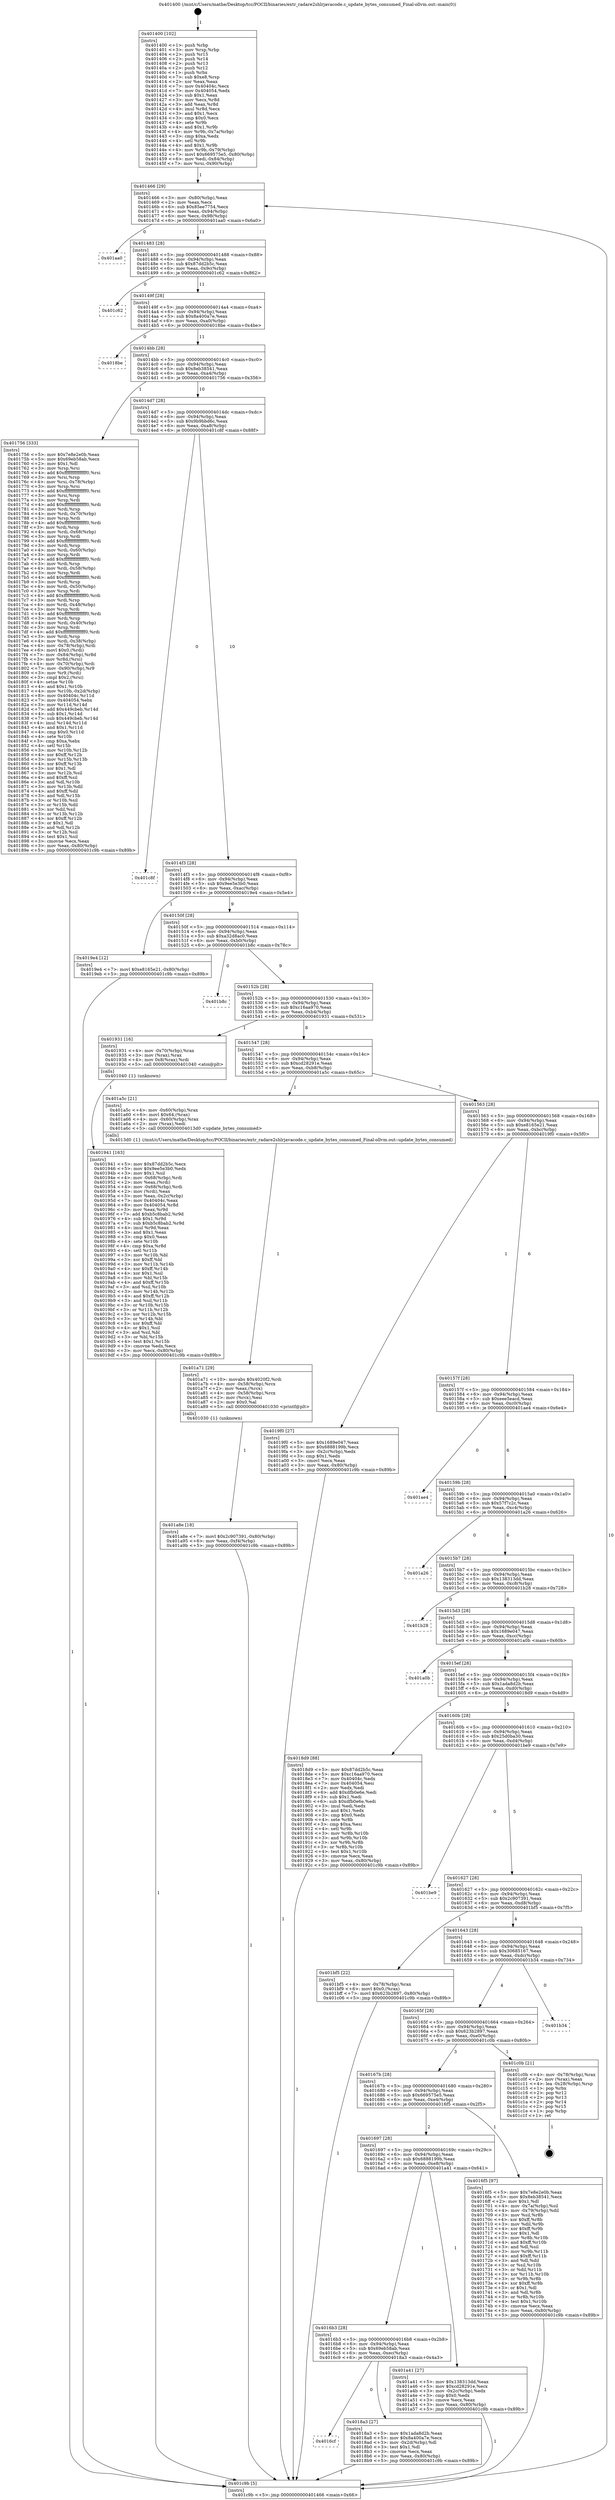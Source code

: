 digraph "0x401400" {
  label = "0x401400 (/mnt/c/Users/mathe/Desktop/tcc/POCII/binaries/extr_radare2shlrjavacode.c_update_bytes_consumed_Final-ollvm.out::main(0))"
  labelloc = "t"
  node[shape=record]

  Entry [label="",width=0.3,height=0.3,shape=circle,fillcolor=black,style=filled]
  "0x401466" [label="{
     0x401466 [29]\l
     | [instrs]\l
     &nbsp;&nbsp;0x401466 \<+3\>: mov -0x80(%rbp),%eax\l
     &nbsp;&nbsp;0x401469 \<+2\>: mov %eax,%ecx\l
     &nbsp;&nbsp;0x40146b \<+6\>: sub $0x85ee7754,%ecx\l
     &nbsp;&nbsp;0x401471 \<+6\>: mov %eax,-0x94(%rbp)\l
     &nbsp;&nbsp;0x401477 \<+6\>: mov %ecx,-0x98(%rbp)\l
     &nbsp;&nbsp;0x40147d \<+6\>: je 0000000000401aa0 \<main+0x6a0\>\l
  }"]
  "0x401aa0" [label="{
     0x401aa0\l
  }", style=dashed]
  "0x401483" [label="{
     0x401483 [28]\l
     | [instrs]\l
     &nbsp;&nbsp;0x401483 \<+5\>: jmp 0000000000401488 \<main+0x88\>\l
     &nbsp;&nbsp;0x401488 \<+6\>: mov -0x94(%rbp),%eax\l
     &nbsp;&nbsp;0x40148e \<+5\>: sub $0x87dd2b5c,%eax\l
     &nbsp;&nbsp;0x401493 \<+6\>: mov %eax,-0x9c(%rbp)\l
     &nbsp;&nbsp;0x401499 \<+6\>: je 0000000000401c62 \<main+0x862\>\l
  }"]
  Exit [label="",width=0.3,height=0.3,shape=circle,fillcolor=black,style=filled,peripheries=2]
  "0x401c62" [label="{
     0x401c62\l
  }", style=dashed]
  "0x40149f" [label="{
     0x40149f [28]\l
     | [instrs]\l
     &nbsp;&nbsp;0x40149f \<+5\>: jmp 00000000004014a4 \<main+0xa4\>\l
     &nbsp;&nbsp;0x4014a4 \<+6\>: mov -0x94(%rbp),%eax\l
     &nbsp;&nbsp;0x4014aa \<+5\>: sub $0x8a400a7e,%eax\l
     &nbsp;&nbsp;0x4014af \<+6\>: mov %eax,-0xa0(%rbp)\l
     &nbsp;&nbsp;0x4014b5 \<+6\>: je 00000000004018be \<main+0x4be\>\l
  }"]
  "0x401a8e" [label="{
     0x401a8e [18]\l
     | [instrs]\l
     &nbsp;&nbsp;0x401a8e \<+7\>: movl $0x2c907391,-0x80(%rbp)\l
     &nbsp;&nbsp;0x401a95 \<+6\>: mov %eax,-0xf4(%rbp)\l
     &nbsp;&nbsp;0x401a9b \<+5\>: jmp 0000000000401c9b \<main+0x89b\>\l
  }"]
  "0x4018be" [label="{
     0x4018be\l
  }", style=dashed]
  "0x4014bb" [label="{
     0x4014bb [28]\l
     | [instrs]\l
     &nbsp;&nbsp;0x4014bb \<+5\>: jmp 00000000004014c0 \<main+0xc0\>\l
     &nbsp;&nbsp;0x4014c0 \<+6\>: mov -0x94(%rbp),%eax\l
     &nbsp;&nbsp;0x4014c6 \<+5\>: sub $0x8eb38541,%eax\l
     &nbsp;&nbsp;0x4014cb \<+6\>: mov %eax,-0xa4(%rbp)\l
     &nbsp;&nbsp;0x4014d1 \<+6\>: je 0000000000401756 \<main+0x356\>\l
  }"]
  "0x401a71" [label="{
     0x401a71 [29]\l
     | [instrs]\l
     &nbsp;&nbsp;0x401a71 \<+10\>: movabs $0x4020f2,%rdi\l
     &nbsp;&nbsp;0x401a7b \<+4\>: mov -0x58(%rbp),%rcx\l
     &nbsp;&nbsp;0x401a7f \<+2\>: mov %eax,(%rcx)\l
     &nbsp;&nbsp;0x401a81 \<+4\>: mov -0x58(%rbp),%rcx\l
     &nbsp;&nbsp;0x401a85 \<+2\>: mov (%rcx),%esi\l
     &nbsp;&nbsp;0x401a87 \<+2\>: mov $0x0,%al\l
     &nbsp;&nbsp;0x401a89 \<+5\>: call 0000000000401030 \<printf@plt\>\l
     | [calls]\l
     &nbsp;&nbsp;0x401030 \{1\} (unknown)\l
  }"]
  "0x401756" [label="{
     0x401756 [333]\l
     | [instrs]\l
     &nbsp;&nbsp;0x401756 \<+5\>: mov $0x7e8e2e0b,%eax\l
     &nbsp;&nbsp;0x40175b \<+5\>: mov $0x69eb58ab,%ecx\l
     &nbsp;&nbsp;0x401760 \<+2\>: mov $0x1,%dl\l
     &nbsp;&nbsp;0x401762 \<+3\>: mov %rsp,%rsi\l
     &nbsp;&nbsp;0x401765 \<+4\>: add $0xfffffffffffffff0,%rsi\l
     &nbsp;&nbsp;0x401769 \<+3\>: mov %rsi,%rsp\l
     &nbsp;&nbsp;0x40176c \<+4\>: mov %rsi,-0x78(%rbp)\l
     &nbsp;&nbsp;0x401770 \<+3\>: mov %rsp,%rsi\l
     &nbsp;&nbsp;0x401773 \<+4\>: add $0xfffffffffffffff0,%rsi\l
     &nbsp;&nbsp;0x401777 \<+3\>: mov %rsi,%rsp\l
     &nbsp;&nbsp;0x40177a \<+3\>: mov %rsp,%rdi\l
     &nbsp;&nbsp;0x40177d \<+4\>: add $0xfffffffffffffff0,%rdi\l
     &nbsp;&nbsp;0x401781 \<+3\>: mov %rdi,%rsp\l
     &nbsp;&nbsp;0x401784 \<+4\>: mov %rdi,-0x70(%rbp)\l
     &nbsp;&nbsp;0x401788 \<+3\>: mov %rsp,%rdi\l
     &nbsp;&nbsp;0x40178b \<+4\>: add $0xfffffffffffffff0,%rdi\l
     &nbsp;&nbsp;0x40178f \<+3\>: mov %rdi,%rsp\l
     &nbsp;&nbsp;0x401792 \<+4\>: mov %rdi,-0x68(%rbp)\l
     &nbsp;&nbsp;0x401796 \<+3\>: mov %rsp,%rdi\l
     &nbsp;&nbsp;0x401799 \<+4\>: add $0xfffffffffffffff0,%rdi\l
     &nbsp;&nbsp;0x40179d \<+3\>: mov %rdi,%rsp\l
     &nbsp;&nbsp;0x4017a0 \<+4\>: mov %rdi,-0x60(%rbp)\l
     &nbsp;&nbsp;0x4017a4 \<+3\>: mov %rsp,%rdi\l
     &nbsp;&nbsp;0x4017a7 \<+4\>: add $0xfffffffffffffff0,%rdi\l
     &nbsp;&nbsp;0x4017ab \<+3\>: mov %rdi,%rsp\l
     &nbsp;&nbsp;0x4017ae \<+4\>: mov %rdi,-0x58(%rbp)\l
     &nbsp;&nbsp;0x4017b2 \<+3\>: mov %rsp,%rdi\l
     &nbsp;&nbsp;0x4017b5 \<+4\>: add $0xfffffffffffffff0,%rdi\l
     &nbsp;&nbsp;0x4017b9 \<+3\>: mov %rdi,%rsp\l
     &nbsp;&nbsp;0x4017bc \<+4\>: mov %rdi,-0x50(%rbp)\l
     &nbsp;&nbsp;0x4017c0 \<+3\>: mov %rsp,%rdi\l
     &nbsp;&nbsp;0x4017c3 \<+4\>: add $0xfffffffffffffff0,%rdi\l
     &nbsp;&nbsp;0x4017c7 \<+3\>: mov %rdi,%rsp\l
     &nbsp;&nbsp;0x4017ca \<+4\>: mov %rdi,-0x48(%rbp)\l
     &nbsp;&nbsp;0x4017ce \<+3\>: mov %rsp,%rdi\l
     &nbsp;&nbsp;0x4017d1 \<+4\>: add $0xfffffffffffffff0,%rdi\l
     &nbsp;&nbsp;0x4017d5 \<+3\>: mov %rdi,%rsp\l
     &nbsp;&nbsp;0x4017d8 \<+4\>: mov %rdi,-0x40(%rbp)\l
     &nbsp;&nbsp;0x4017dc \<+3\>: mov %rsp,%rdi\l
     &nbsp;&nbsp;0x4017df \<+4\>: add $0xfffffffffffffff0,%rdi\l
     &nbsp;&nbsp;0x4017e3 \<+3\>: mov %rdi,%rsp\l
     &nbsp;&nbsp;0x4017e6 \<+4\>: mov %rdi,-0x38(%rbp)\l
     &nbsp;&nbsp;0x4017ea \<+4\>: mov -0x78(%rbp),%rdi\l
     &nbsp;&nbsp;0x4017ee \<+6\>: movl $0x0,(%rdi)\l
     &nbsp;&nbsp;0x4017f4 \<+7\>: mov -0x84(%rbp),%r8d\l
     &nbsp;&nbsp;0x4017fb \<+3\>: mov %r8d,(%rsi)\l
     &nbsp;&nbsp;0x4017fe \<+4\>: mov -0x70(%rbp),%rdi\l
     &nbsp;&nbsp;0x401802 \<+7\>: mov -0x90(%rbp),%r9\l
     &nbsp;&nbsp;0x401809 \<+3\>: mov %r9,(%rdi)\l
     &nbsp;&nbsp;0x40180c \<+3\>: cmpl $0x2,(%rsi)\l
     &nbsp;&nbsp;0x40180f \<+4\>: setne %r10b\l
     &nbsp;&nbsp;0x401813 \<+4\>: and $0x1,%r10b\l
     &nbsp;&nbsp;0x401817 \<+4\>: mov %r10b,-0x2d(%rbp)\l
     &nbsp;&nbsp;0x40181b \<+8\>: mov 0x40404c,%r11d\l
     &nbsp;&nbsp;0x401823 \<+7\>: mov 0x404054,%ebx\l
     &nbsp;&nbsp;0x40182a \<+3\>: mov %r11d,%r14d\l
     &nbsp;&nbsp;0x40182d \<+7\>: add $0x449cbeb,%r14d\l
     &nbsp;&nbsp;0x401834 \<+4\>: sub $0x1,%r14d\l
     &nbsp;&nbsp;0x401838 \<+7\>: sub $0x449cbeb,%r14d\l
     &nbsp;&nbsp;0x40183f \<+4\>: imul %r14d,%r11d\l
     &nbsp;&nbsp;0x401843 \<+4\>: and $0x1,%r11d\l
     &nbsp;&nbsp;0x401847 \<+4\>: cmp $0x0,%r11d\l
     &nbsp;&nbsp;0x40184b \<+4\>: sete %r10b\l
     &nbsp;&nbsp;0x40184f \<+3\>: cmp $0xa,%ebx\l
     &nbsp;&nbsp;0x401852 \<+4\>: setl %r15b\l
     &nbsp;&nbsp;0x401856 \<+3\>: mov %r10b,%r12b\l
     &nbsp;&nbsp;0x401859 \<+4\>: xor $0xff,%r12b\l
     &nbsp;&nbsp;0x40185d \<+3\>: mov %r15b,%r13b\l
     &nbsp;&nbsp;0x401860 \<+4\>: xor $0xff,%r13b\l
     &nbsp;&nbsp;0x401864 \<+3\>: xor $0x1,%dl\l
     &nbsp;&nbsp;0x401867 \<+3\>: mov %r12b,%sil\l
     &nbsp;&nbsp;0x40186a \<+4\>: and $0xff,%sil\l
     &nbsp;&nbsp;0x40186e \<+3\>: and %dl,%r10b\l
     &nbsp;&nbsp;0x401871 \<+3\>: mov %r13b,%dil\l
     &nbsp;&nbsp;0x401874 \<+4\>: and $0xff,%dil\l
     &nbsp;&nbsp;0x401878 \<+3\>: and %dl,%r15b\l
     &nbsp;&nbsp;0x40187b \<+3\>: or %r10b,%sil\l
     &nbsp;&nbsp;0x40187e \<+3\>: or %r15b,%dil\l
     &nbsp;&nbsp;0x401881 \<+3\>: xor %dil,%sil\l
     &nbsp;&nbsp;0x401884 \<+3\>: or %r13b,%r12b\l
     &nbsp;&nbsp;0x401887 \<+4\>: xor $0xff,%r12b\l
     &nbsp;&nbsp;0x40188b \<+3\>: or $0x1,%dl\l
     &nbsp;&nbsp;0x40188e \<+3\>: and %dl,%r12b\l
     &nbsp;&nbsp;0x401891 \<+3\>: or %r12b,%sil\l
     &nbsp;&nbsp;0x401894 \<+4\>: test $0x1,%sil\l
     &nbsp;&nbsp;0x401898 \<+3\>: cmovne %ecx,%eax\l
     &nbsp;&nbsp;0x40189b \<+3\>: mov %eax,-0x80(%rbp)\l
     &nbsp;&nbsp;0x40189e \<+5\>: jmp 0000000000401c9b \<main+0x89b\>\l
  }"]
  "0x4014d7" [label="{
     0x4014d7 [28]\l
     | [instrs]\l
     &nbsp;&nbsp;0x4014d7 \<+5\>: jmp 00000000004014dc \<main+0xdc\>\l
     &nbsp;&nbsp;0x4014dc \<+6\>: mov -0x94(%rbp),%eax\l
     &nbsp;&nbsp;0x4014e2 \<+5\>: sub $0x9b9bbd6c,%eax\l
     &nbsp;&nbsp;0x4014e7 \<+6\>: mov %eax,-0xa8(%rbp)\l
     &nbsp;&nbsp;0x4014ed \<+6\>: je 0000000000401c8f \<main+0x88f\>\l
  }"]
  "0x401941" [label="{
     0x401941 [163]\l
     | [instrs]\l
     &nbsp;&nbsp;0x401941 \<+5\>: mov $0x87dd2b5c,%ecx\l
     &nbsp;&nbsp;0x401946 \<+5\>: mov $0x9ee5e3b0,%edx\l
     &nbsp;&nbsp;0x40194b \<+3\>: mov $0x1,%sil\l
     &nbsp;&nbsp;0x40194e \<+4\>: mov -0x68(%rbp),%rdi\l
     &nbsp;&nbsp;0x401952 \<+2\>: mov %eax,(%rdi)\l
     &nbsp;&nbsp;0x401954 \<+4\>: mov -0x68(%rbp),%rdi\l
     &nbsp;&nbsp;0x401958 \<+2\>: mov (%rdi),%eax\l
     &nbsp;&nbsp;0x40195a \<+3\>: mov %eax,-0x2c(%rbp)\l
     &nbsp;&nbsp;0x40195d \<+7\>: mov 0x40404c,%eax\l
     &nbsp;&nbsp;0x401964 \<+8\>: mov 0x404054,%r8d\l
     &nbsp;&nbsp;0x40196c \<+3\>: mov %eax,%r9d\l
     &nbsp;&nbsp;0x40196f \<+7\>: add $0xb5c8bab2,%r9d\l
     &nbsp;&nbsp;0x401976 \<+4\>: sub $0x1,%r9d\l
     &nbsp;&nbsp;0x40197a \<+7\>: sub $0xb5c8bab2,%r9d\l
     &nbsp;&nbsp;0x401981 \<+4\>: imul %r9d,%eax\l
     &nbsp;&nbsp;0x401985 \<+3\>: and $0x1,%eax\l
     &nbsp;&nbsp;0x401988 \<+3\>: cmp $0x0,%eax\l
     &nbsp;&nbsp;0x40198b \<+4\>: sete %r10b\l
     &nbsp;&nbsp;0x40198f \<+4\>: cmp $0xa,%r8d\l
     &nbsp;&nbsp;0x401993 \<+4\>: setl %r11b\l
     &nbsp;&nbsp;0x401997 \<+3\>: mov %r10b,%bl\l
     &nbsp;&nbsp;0x40199a \<+3\>: xor $0xff,%bl\l
     &nbsp;&nbsp;0x40199d \<+3\>: mov %r11b,%r14b\l
     &nbsp;&nbsp;0x4019a0 \<+4\>: xor $0xff,%r14b\l
     &nbsp;&nbsp;0x4019a4 \<+4\>: xor $0x1,%sil\l
     &nbsp;&nbsp;0x4019a8 \<+3\>: mov %bl,%r15b\l
     &nbsp;&nbsp;0x4019ab \<+4\>: and $0xff,%r15b\l
     &nbsp;&nbsp;0x4019af \<+3\>: and %sil,%r10b\l
     &nbsp;&nbsp;0x4019b2 \<+3\>: mov %r14b,%r12b\l
     &nbsp;&nbsp;0x4019b5 \<+4\>: and $0xff,%r12b\l
     &nbsp;&nbsp;0x4019b9 \<+3\>: and %sil,%r11b\l
     &nbsp;&nbsp;0x4019bc \<+3\>: or %r10b,%r15b\l
     &nbsp;&nbsp;0x4019bf \<+3\>: or %r11b,%r12b\l
     &nbsp;&nbsp;0x4019c2 \<+3\>: xor %r12b,%r15b\l
     &nbsp;&nbsp;0x4019c5 \<+3\>: or %r14b,%bl\l
     &nbsp;&nbsp;0x4019c8 \<+3\>: xor $0xff,%bl\l
     &nbsp;&nbsp;0x4019cb \<+4\>: or $0x1,%sil\l
     &nbsp;&nbsp;0x4019cf \<+3\>: and %sil,%bl\l
     &nbsp;&nbsp;0x4019d2 \<+3\>: or %bl,%r15b\l
     &nbsp;&nbsp;0x4019d5 \<+4\>: test $0x1,%r15b\l
     &nbsp;&nbsp;0x4019d9 \<+3\>: cmovne %edx,%ecx\l
     &nbsp;&nbsp;0x4019dc \<+3\>: mov %ecx,-0x80(%rbp)\l
     &nbsp;&nbsp;0x4019df \<+5\>: jmp 0000000000401c9b \<main+0x89b\>\l
  }"]
  "0x401c8f" [label="{
     0x401c8f\l
  }", style=dashed]
  "0x4014f3" [label="{
     0x4014f3 [28]\l
     | [instrs]\l
     &nbsp;&nbsp;0x4014f3 \<+5\>: jmp 00000000004014f8 \<main+0xf8\>\l
     &nbsp;&nbsp;0x4014f8 \<+6\>: mov -0x94(%rbp),%eax\l
     &nbsp;&nbsp;0x4014fe \<+5\>: sub $0x9ee5e3b0,%eax\l
     &nbsp;&nbsp;0x401503 \<+6\>: mov %eax,-0xac(%rbp)\l
     &nbsp;&nbsp;0x401509 \<+6\>: je 00000000004019e4 \<main+0x5e4\>\l
  }"]
  "0x4016cf" [label="{
     0x4016cf\l
  }", style=dashed]
  "0x4019e4" [label="{
     0x4019e4 [12]\l
     | [instrs]\l
     &nbsp;&nbsp;0x4019e4 \<+7\>: movl $0xe8165e21,-0x80(%rbp)\l
     &nbsp;&nbsp;0x4019eb \<+5\>: jmp 0000000000401c9b \<main+0x89b\>\l
  }"]
  "0x40150f" [label="{
     0x40150f [28]\l
     | [instrs]\l
     &nbsp;&nbsp;0x40150f \<+5\>: jmp 0000000000401514 \<main+0x114\>\l
     &nbsp;&nbsp;0x401514 \<+6\>: mov -0x94(%rbp),%eax\l
     &nbsp;&nbsp;0x40151a \<+5\>: sub $0xa32d8ac0,%eax\l
     &nbsp;&nbsp;0x40151f \<+6\>: mov %eax,-0xb0(%rbp)\l
     &nbsp;&nbsp;0x401525 \<+6\>: je 0000000000401b8c \<main+0x78c\>\l
  }"]
  "0x4018a3" [label="{
     0x4018a3 [27]\l
     | [instrs]\l
     &nbsp;&nbsp;0x4018a3 \<+5\>: mov $0x1ada8d2b,%eax\l
     &nbsp;&nbsp;0x4018a8 \<+5\>: mov $0x8a400a7e,%ecx\l
     &nbsp;&nbsp;0x4018ad \<+3\>: mov -0x2d(%rbp),%dl\l
     &nbsp;&nbsp;0x4018b0 \<+3\>: test $0x1,%dl\l
     &nbsp;&nbsp;0x4018b3 \<+3\>: cmovne %ecx,%eax\l
     &nbsp;&nbsp;0x4018b6 \<+3\>: mov %eax,-0x80(%rbp)\l
     &nbsp;&nbsp;0x4018b9 \<+5\>: jmp 0000000000401c9b \<main+0x89b\>\l
  }"]
  "0x401b8c" [label="{
     0x401b8c\l
  }", style=dashed]
  "0x40152b" [label="{
     0x40152b [28]\l
     | [instrs]\l
     &nbsp;&nbsp;0x40152b \<+5\>: jmp 0000000000401530 \<main+0x130\>\l
     &nbsp;&nbsp;0x401530 \<+6\>: mov -0x94(%rbp),%eax\l
     &nbsp;&nbsp;0x401536 \<+5\>: sub $0xc16aa970,%eax\l
     &nbsp;&nbsp;0x40153b \<+6\>: mov %eax,-0xb4(%rbp)\l
     &nbsp;&nbsp;0x401541 \<+6\>: je 0000000000401931 \<main+0x531\>\l
  }"]
  "0x4016b3" [label="{
     0x4016b3 [28]\l
     | [instrs]\l
     &nbsp;&nbsp;0x4016b3 \<+5\>: jmp 00000000004016b8 \<main+0x2b8\>\l
     &nbsp;&nbsp;0x4016b8 \<+6\>: mov -0x94(%rbp),%eax\l
     &nbsp;&nbsp;0x4016be \<+5\>: sub $0x69eb58ab,%eax\l
     &nbsp;&nbsp;0x4016c3 \<+6\>: mov %eax,-0xec(%rbp)\l
     &nbsp;&nbsp;0x4016c9 \<+6\>: je 00000000004018a3 \<main+0x4a3\>\l
  }"]
  "0x401931" [label="{
     0x401931 [16]\l
     | [instrs]\l
     &nbsp;&nbsp;0x401931 \<+4\>: mov -0x70(%rbp),%rax\l
     &nbsp;&nbsp;0x401935 \<+3\>: mov (%rax),%rax\l
     &nbsp;&nbsp;0x401938 \<+4\>: mov 0x8(%rax),%rdi\l
     &nbsp;&nbsp;0x40193c \<+5\>: call 0000000000401040 \<atoi@plt\>\l
     | [calls]\l
     &nbsp;&nbsp;0x401040 \{1\} (unknown)\l
  }"]
  "0x401547" [label="{
     0x401547 [28]\l
     | [instrs]\l
     &nbsp;&nbsp;0x401547 \<+5\>: jmp 000000000040154c \<main+0x14c\>\l
     &nbsp;&nbsp;0x40154c \<+6\>: mov -0x94(%rbp),%eax\l
     &nbsp;&nbsp;0x401552 \<+5\>: sub $0xcd28291e,%eax\l
     &nbsp;&nbsp;0x401557 \<+6\>: mov %eax,-0xb8(%rbp)\l
     &nbsp;&nbsp;0x40155d \<+6\>: je 0000000000401a5c \<main+0x65c\>\l
  }"]
  "0x401a41" [label="{
     0x401a41 [27]\l
     | [instrs]\l
     &nbsp;&nbsp;0x401a41 \<+5\>: mov $0x138313dd,%eax\l
     &nbsp;&nbsp;0x401a46 \<+5\>: mov $0xcd28291e,%ecx\l
     &nbsp;&nbsp;0x401a4b \<+3\>: mov -0x2c(%rbp),%edx\l
     &nbsp;&nbsp;0x401a4e \<+3\>: cmp $0x0,%edx\l
     &nbsp;&nbsp;0x401a51 \<+3\>: cmove %ecx,%eax\l
     &nbsp;&nbsp;0x401a54 \<+3\>: mov %eax,-0x80(%rbp)\l
     &nbsp;&nbsp;0x401a57 \<+5\>: jmp 0000000000401c9b \<main+0x89b\>\l
  }"]
  "0x401a5c" [label="{
     0x401a5c [21]\l
     | [instrs]\l
     &nbsp;&nbsp;0x401a5c \<+4\>: mov -0x60(%rbp),%rax\l
     &nbsp;&nbsp;0x401a60 \<+6\>: movl $0x64,(%rax)\l
     &nbsp;&nbsp;0x401a66 \<+4\>: mov -0x60(%rbp),%rax\l
     &nbsp;&nbsp;0x401a6a \<+2\>: mov (%rax),%edi\l
     &nbsp;&nbsp;0x401a6c \<+5\>: call 00000000004013d0 \<update_bytes_consumed\>\l
     | [calls]\l
     &nbsp;&nbsp;0x4013d0 \{1\} (/mnt/c/Users/mathe/Desktop/tcc/POCII/binaries/extr_radare2shlrjavacode.c_update_bytes_consumed_Final-ollvm.out::update_bytes_consumed)\l
  }"]
  "0x401563" [label="{
     0x401563 [28]\l
     | [instrs]\l
     &nbsp;&nbsp;0x401563 \<+5\>: jmp 0000000000401568 \<main+0x168\>\l
     &nbsp;&nbsp;0x401568 \<+6\>: mov -0x94(%rbp),%eax\l
     &nbsp;&nbsp;0x40156e \<+5\>: sub $0xe8165e21,%eax\l
     &nbsp;&nbsp;0x401573 \<+6\>: mov %eax,-0xbc(%rbp)\l
     &nbsp;&nbsp;0x401579 \<+6\>: je 00000000004019f0 \<main+0x5f0\>\l
  }"]
  "0x401400" [label="{
     0x401400 [102]\l
     | [instrs]\l
     &nbsp;&nbsp;0x401400 \<+1\>: push %rbp\l
     &nbsp;&nbsp;0x401401 \<+3\>: mov %rsp,%rbp\l
     &nbsp;&nbsp;0x401404 \<+2\>: push %r15\l
     &nbsp;&nbsp;0x401406 \<+2\>: push %r14\l
     &nbsp;&nbsp;0x401408 \<+2\>: push %r13\l
     &nbsp;&nbsp;0x40140a \<+2\>: push %r12\l
     &nbsp;&nbsp;0x40140c \<+1\>: push %rbx\l
     &nbsp;&nbsp;0x40140d \<+7\>: sub $0xe8,%rsp\l
     &nbsp;&nbsp;0x401414 \<+2\>: xor %eax,%eax\l
     &nbsp;&nbsp;0x401416 \<+7\>: mov 0x40404c,%ecx\l
     &nbsp;&nbsp;0x40141d \<+7\>: mov 0x404054,%edx\l
     &nbsp;&nbsp;0x401424 \<+3\>: sub $0x1,%eax\l
     &nbsp;&nbsp;0x401427 \<+3\>: mov %ecx,%r8d\l
     &nbsp;&nbsp;0x40142a \<+3\>: add %eax,%r8d\l
     &nbsp;&nbsp;0x40142d \<+4\>: imul %r8d,%ecx\l
     &nbsp;&nbsp;0x401431 \<+3\>: and $0x1,%ecx\l
     &nbsp;&nbsp;0x401434 \<+3\>: cmp $0x0,%ecx\l
     &nbsp;&nbsp;0x401437 \<+4\>: sete %r9b\l
     &nbsp;&nbsp;0x40143b \<+4\>: and $0x1,%r9b\l
     &nbsp;&nbsp;0x40143f \<+4\>: mov %r9b,-0x7a(%rbp)\l
     &nbsp;&nbsp;0x401443 \<+3\>: cmp $0xa,%edx\l
     &nbsp;&nbsp;0x401446 \<+4\>: setl %r9b\l
     &nbsp;&nbsp;0x40144a \<+4\>: and $0x1,%r9b\l
     &nbsp;&nbsp;0x40144e \<+4\>: mov %r9b,-0x79(%rbp)\l
     &nbsp;&nbsp;0x401452 \<+7\>: movl $0x669575e5,-0x80(%rbp)\l
     &nbsp;&nbsp;0x401459 \<+6\>: mov %edi,-0x84(%rbp)\l
     &nbsp;&nbsp;0x40145f \<+7\>: mov %rsi,-0x90(%rbp)\l
  }"]
  "0x4019f0" [label="{
     0x4019f0 [27]\l
     | [instrs]\l
     &nbsp;&nbsp;0x4019f0 \<+5\>: mov $0x1689e047,%eax\l
     &nbsp;&nbsp;0x4019f5 \<+5\>: mov $0x6888199b,%ecx\l
     &nbsp;&nbsp;0x4019fa \<+3\>: mov -0x2c(%rbp),%edx\l
     &nbsp;&nbsp;0x4019fd \<+3\>: cmp $0x1,%edx\l
     &nbsp;&nbsp;0x401a00 \<+3\>: cmovl %ecx,%eax\l
     &nbsp;&nbsp;0x401a03 \<+3\>: mov %eax,-0x80(%rbp)\l
     &nbsp;&nbsp;0x401a06 \<+5\>: jmp 0000000000401c9b \<main+0x89b\>\l
  }"]
  "0x40157f" [label="{
     0x40157f [28]\l
     | [instrs]\l
     &nbsp;&nbsp;0x40157f \<+5\>: jmp 0000000000401584 \<main+0x184\>\l
     &nbsp;&nbsp;0x401584 \<+6\>: mov -0x94(%rbp),%eax\l
     &nbsp;&nbsp;0x40158a \<+5\>: sub $0xeee5eacd,%eax\l
     &nbsp;&nbsp;0x40158f \<+6\>: mov %eax,-0xc0(%rbp)\l
     &nbsp;&nbsp;0x401595 \<+6\>: je 0000000000401ae4 \<main+0x6e4\>\l
  }"]
  "0x401c9b" [label="{
     0x401c9b [5]\l
     | [instrs]\l
     &nbsp;&nbsp;0x401c9b \<+5\>: jmp 0000000000401466 \<main+0x66\>\l
  }"]
  "0x401ae4" [label="{
     0x401ae4\l
  }", style=dashed]
  "0x40159b" [label="{
     0x40159b [28]\l
     | [instrs]\l
     &nbsp;&nbsp;0x40159b \<+5\>: jmp 00000000004015a0 \<main+0x1a0\>\l
     &nbsp;&nbsp;0x4015a0 \<+6\>: mov -0x94(%rbp),%eax\l
     &nbsp;&nbsp;0x4015a6 \<+5\>: sub $0x57f7c2c,%eax\l
     &nbsp;&nbsp;0x4015ab \<+6\>: mov %eax,-0xc4(%rbp)\l
     &nbsp;&nbsp;0x4015b1 \<+6\>: je 0000000000401a26 \<main+0x626\>\l
  }"]
  "0x401697" [label="{
     0x401697 [28]\l
     | [instrs]\l
     &nbsp;&nbsp;0x401697 \<+5\>: jmp 000000000040169c \<main+0x29c\>\l
     &nbsp;&nbsp;0x40169c \<+6\>: mov -0x94(%rbp),%eax\l
     &nbsp;&nbsp;0x4016a2 \<+5\>: sub $0x6888199b,%eax\l
     &nbsp;&nbsp;0x4016a7 \<+6\>: mov %eax,-0xe8(%rbp)\l
     &nbsp;&nbsp;0x4016ad \<+6\>: je 0000000000401a41 \<main+0x641\>\l
  }"]
  "0x401a26" [label="{
     0x401a26\l
  }", style=dashed]
  "0x4015b7" [label="{
     0x4015b7 [28]\l
     | [instrs]\l
     &nbsp;&nbsp;0x4015b7 \<+5\>: jmp 00000000004015bc \<main+0x1bc\>\l
     &nbsp;&nbsp;0x4015bc \<+6\>: mov -0x94(%rbp),%eax\l
     &nbsp;&nbsp;0x4015c2 \<+5\>: sub $0x138313dd,%eax\l
     &nbsp;&nbsp;0x4015c7 \<+6\>: mov %eax,-0xc8(%rbp)\l
     &nbsp;&nbsp;0x4015cd \<+6\>: je 0000000000401b28 \<main+0x728\>\l
  }"]
  "0x4016f5" [label="{
     0x4016f5 [97]\l
     | [instrs]\l
     &nbsp;&nbsp;0x4016f5 \<+5\>: mov $0x7e8e2e0b,%eax\l
     &nbsp;&nbsp;0x4016fa \<+5\>: mov $0x8eb38541,%ecx\l
     &nbsp;&nbsp;0x4016ff \<+2\>: mov $0x1,%dl\l
     &nbsp;&nbsp;0x401701 \<+4\>: mov -0x7a(%rbp),%sil\l
     &nbsp;&nbsp;0x401705 \<+4\>: mov -0x79(%rbp),%dil\l
     &nbsp;&nbsp;0x401709 \<+3\>: mov %sil,%r8b\l
     &nbsp;&nbsp;0x40170c \<+4\>: xor $0xff,%r8b\l
     &nbsp;&nbsp;0x401710 \<+3\>: mov %dil,%r9b\l
     &nbsp;&nbsp;0x401713 \<+4\>: xor $0xff,%r9b\l
     &nbsp;&nbsp;0x401717 \<+3\>: xor $0x1,%dl\l
     &nbsp;&nbsp;0x40171a \<+3\>: mov %r8b,%r10b\l
     &nbsp;&nbsp;0x40171d \<+4\>: and $0xff,%r10b\l
     &nbsp;&nbsp;0x401721 \<+3\>: and %dl,%sil\l
     &nbsp;&nbsp;0x401724 \<+3\>: mov %r9b,%r11b\l
     &nbsp;&nbsp;0x401727 \<+4\>: and $0xff,%r11b\l
     &nbsp;&nbsp;0x40172b \<+3\>: and %dl,%dil\l
     &nbsp;&nbsp;0x40172e \<+3\>: or %sil,%r10b\l
     &nbsp;&nbsp;0x401731 \<+3\>: or %dil,%r11b\l
     &nbsp;&nbsp;0x401734 \<+3\>: xor %r11b,%r10b\l
     &nbsp;&nbsp;0x401737 \<+3\>: or %r9b,%r8b\l
     &nbsp;&nbsp;0x40173a \<+4\>: xor $0xff,%r8b\l
     &nbsp;&nbsp;0x40173e \<+3\>: or $0x1,%dl\l
     &nbsp;&nbsp;0x401741 \<+3\>: and %dl,%r8b\l
     &nbsp;&nbsp;0x401744 \<+3\>: or %r8b,%r10b\l
     &nbsp;&nbsp;0x401747 \<+4\>: test $0x1,%r10b\l
     &nbsp;&nbsp;0x40174b \<+3\>: cmovne %ecx,%eax\l
     &nbsp;&nbsp;0x40174e \<+3\>: mov %eax,-0x80(%rbp)\l
     &nbsp;&nbsp;0x401751 \<+5\>: jmp 0000000000401c9b \<main+0x89b\>\l
  }"]
  "0x401b28" [label="{
     0x401b28\l
  }", style=dashed]
  "0x4015d3" [label="{
     0x4015d3 [28]\l
     | [instrs]\l
     &nbsp;&nbsp;0x4015d3 \<+5\>: jmp 00000000004015d8 \<main+0x1d8\>\l
     &nbsp;&nbsp;0x4015d8 \<+6\>: mov -0x94(%rbp),%eax\l
     &nbsp;&nbsp;0x4015de \<+5\>: sub $0x1689e047,%eax\l
     &nbsp;&nbsp;0x4015e3 \<+6\>: mov %eax,-0xcc(%rbp)\l
     &nbsp;&nbsp;0x4015e9 \<+6\>: je 0000000000401a0b \<main+0x60b\>\l
  }"]
  "0x40167b" [label="{
     0x40167b [28]\l
     | [instrs]\l
     &nbsp;&nbsp;0x40167b \<+5\>: jmp 0000000000401680 \<main+0x280\>\l
     &nbsp;&nbsp;0x401680 \<+6\>: mov -0x94(%rbp),%eax\l
     &nbsp;&nbsp;0x401686 \<+5\>: sub $0x669575e5,%eax\l
     &nbsp;&nbsp;0x40168b \<+6\>: mov %eax,-0xe4(%rbp)\l
     &nbsp;&nbsp;0x401691 \<+6\>: je 00000000004016f5 \<main+0x2f5\>\l
  }"]
  "0x401a0b" [label="{
     0x401a0b\l
  }", style=dashed]
  "0x4015ef" [label="{
     0x4015ef [28]\l
     | [instrs]\l
     &nbsp;&nbsp;0x4015ef \<+5\>: jmp 00000000004015f4 \<main+0x1f4\>\l
     &nbsp;&nbsp;0x4015f4 \<+6\>: mov -0x94(%rbp),%eax\l
     &nbsp;&nbsp;0x4015fa \<+5\>: sub $0x1ada8d2b,%eax\l
     &nbsp;&nbsp;0x4015ff \<+6\>: mov %eax,-0xd0(%rbp)\l
     &nbsp;&nbsp;0x401605 \<+6\>: je 00000000004018d9 \<main+0x4d9\>\l
  }"]
  "0x401c0b" [label="{
     0x401c0b [21]\l
     | [instrs]\l
     &nbsp;&nbsp;0x401c0b \<+4\>: mov -0x78(%rbp),%rax\l
     &nbsp;&nbsp;0x401c0f \<+2\>: mov (%rax),%eax\l
     &nbsp;&nbsp;0x401c11 \<+4\>: lea -0x28(%rbp),%rsp\l
     &nbsp;&nbsp;0x401c15 \<+1\>: pop %rbx\l
     &nbsp;&nbsp;0x401c16 \<+2\>: pop %r12\l
     &nbsp;&nbsp;0x401c18 \<+2\>: pop %r13\l
     &nbsp;&nbsp;0x401c1a \<+2\>: pop %r14\l
     &nbsp;&nbsp;0x401c1c \<+2\>: pop %r15\l
     &nbsp;&nbsp;0x401c1e \<+1\>: pop %rbp\l
     &nbsp;&nbsp;0x401c1f \<+1\>: ret\l
  }"]
  "0x4018d9" [label="{
     0x4018d9 [88]\l
     | [instrs]\l
     &nbsp;&nbsp;0x4018d9 \<+5\>: mov $0x87dd2b5c,%eax\l
     &nbsp;&nbsp;0x4018de \<+5\>: mov $0xc16aa970,%ecx\l
     &nbsp;&nbsp;0x4018e3 \<+7\>: mov 0x40404c,%edx\l
     &nbsp;&nbsp;0x4018ea \<+7\>: mov 0x404054,%esi\l
     &nbsp;&nbsp;0x4018f1 \<+2\>: mov %edx,%edi\l
     &nbsp;&nbsp;0x4018f3 \<+6\>: add $0xdfb0e6e,%edi\l
     &nbsp;&nbsp;0x4018f9 \<+3\>: sub $0x1,%edi\l
     &nbsp;&nbsp;0x4018fc \<+6\>: sub $0xdfb0e6e,%edi\l
     &nbsp;&nbsp;0x401902 \<+3\>: imul %edi,%edx\l
     &nbsp;&nbsp;0x401905 \<+3\>: and $0x1,%edx\l
     &nbsp;&nbsp;0x401908 \<+3\>: cmp $0x0,%edx\l
     &nbsp;&nbsp;0x40190b \<+4\>: sete %r8b\l
     &nbsp;&nbsp;0x40190f \<+3\>: cmp $0xa,%esi\l
     &nbsp;&nbsp;0x401912 \<+4\>: setl %r9b\l
     &nbsp;&nbsp;0x401916 \<+3\>: mov %r8b,%r10b\l
     &nbsp;&nbsp;0x401919 \<+3\>: and %r9b,%r10b\l
     &nbsp;&nbsp;0x40191c \<+3\>: xor %r9b,%r8b\l
     &nbsp;&nbsp;0x40191f \<+3\>: or %r8b,%r10b\l
     &nbsp;&nbsp;0x401922 \<+4\>: test $0x1,%r10b\l
     &nbsp;&nbsp;0x401926 \<+3\>: cmovne %ecx,%eax\l
     &nbsp;&nbsp;0x401929 \<+3\>: mov %eax,-0x80(%rbp)\l
     &nbsp;&nbsp;0x40192c \<+5\>: jmp 0000000000401c9b \<main+0x89b\>\l
  }"]
  "0x40160b" [label="{
     0x40160b [28]\l
     | [instrs]\l
     &nbsp;&nbsp;0x40160b \<+5\>: jmp 0000000000401610 \<main+0x210\>\l
     &nbsp;&nbsp;0x401610 \<+6\>: mov -0x94(%rbp),%eax\l
     &nbsp;&nbsp;0x401616 \<+5\>: sub $0x25d0ba30,%eax\l
     &nbsp;&nbsp;0x40161b \<+6\>: mov %eax,-0xd4(%rbp)\l
     &nbsp;&nbsp;0x401621 \<+6\>: je 0000000000401be9 \<main+0x7e9\>\l
  }"]
  "0x40165f" [label="{
     0x40165f [28]\l
     | [instrs]\l
     &nbsp;&nbsp;0x40165f \<+5\>: jmp 0000000000401664 \<main+0x264\>\l
     &nbsp;&nbsp;0x401664 \<+6\>: mov -0x94(%rbp),%eax\l
     &nbsp;&nbsp;0x40166a \<+5\>: sub $0x623b2897,%eax\l
     &nbsp;&nbsp;0x40166f \<+6\>: mov %eax,-0xe0(%rbp)\l
     &nbsp;&nbsp;0x401675 \<+6\>: je 0000000000401c0b \<main+0x80b\>\l
  }"]
  "0x401be9" [label="{
     0x401be9\l
  }", style=dashed]
  "0x401627" [label="{
     0x401627 [28]\l
     | [instrs]\l
     &nbsp;&nbsp;0x401627 \<+5\>: jmp 000000000040162c \<main+0x22c\>\l
     &nbsp;&nbsp;0x40162c \<+6\>: mov -0x94(%rbp),%eax\l
     &nbsp;&nbsp;0x401632 \<+5\>: sub $0x2c907391,%eax\l
     &nbsp;&nbsp;0x401637 \<+6\>: mov %eax,-0xd8(%rbp)\l
     &nbsp;&nbsp;0x40163d \<+6\>: je 0000000000401bf5 \<main+0x7f5\>\l
  }"]
  "0x401b34" [label="{
     0x401b34\l
  }", style=dashed]
  "0x401bf5" [label="{
     0x401bf5 [22]\l
     | [instrs]\l
     &nbsp;&nbsp;0x401bf5 \<+4\>: mov -0x78(%rbp),%rax\l
     &nbsp;&nbsp;0x401bf9 \<+6\>: movl $0x0,(%rax)\l
     &nbsp;&nbsp;0x401bff \<+7\>: movl $0x623b2897,-0x80(%rbp)\l
     &nbsp;&nbsp;0x401c06 \<+5\>: jmp 0000000000401c9b \<main+0x89b\>\l
  }"]
  "0x401643" [label="{
     0x401643 [28]\l
     | [instrs]\l
     &nbsp;&nbsp;0x401643 \<+5\>: jmp 0000000000401648 \<main+0x248\>\l
     &nbsp;&nbsp;0x401648 \<+6\>: mov -0x94(%rbp),%eax\l
     &nbsp;&nbsp;0x40164e \<+5\>: sub $0x30685167,%eax\l
     &nbsp;&nbsp;0x401653 \<+6\>: mov %eax,-0xdc(%rbp)\l
     &nbsp;&nbsp;0x401659 \<+6\>: je 0000000000401b34 \<main+0x734\>\l
  }"]
  Entry -> "0x401400" [label=" 1"]
  "0x401466" -> "0x401aa0" [label=" 0"]
  "0x401466" -> "0x401483" [label=" 11"]
  "0x401c0b" -> Exit [label=" 1"]
  "0x401483" -> "0x401c62" [label=" 0"]
  "0x401483" -> "0x40149f" [label=" 11"]
  "0x401bf5" -> "0x401c9b" [label=" 1"]
  "0x40149f" -> "0x4018be" [label=" 0"]
  "0x40149f" -> "0x4014bb" [label=" 11"]
  "0x401a8e" -> "0x401c9b" [label=" 1"]
  "0x4014bb" -> "0x401756" [label=" 1"]
  "0x4014bb" -> "0x4014d7" [label=" 10"]
  "0x401a71" -> "0x401a8e" [label=" 1"]
  "0x4014d7" -> "0x401c8f" [label=" 0"]
  "0x4014d7" -> "0x4014f3" [label=" 10"]
  "0x401a5c" -> "0x401a71" [label=" 1"]
  "0x4014f3" -> "0x4019e4" [label=" 1"]
  "0x4014f3" -> "0x40150f" [label=" 9"]
  "0x401a41" -> "0x401c9b" [label=" 1"]
  "0x40150f" -> "0x401b8c" [label=" 0"]
  "0x40150f" -> "0x40152b" [label=" 9"]
  "0x4019f0" -> "0x401c9b" [label=" 1"]
  "0x40152b" -> "0x401931" [label=" 1"]
  "0x40152b" -> "0x401547" [label=" 8"]
  "0x401941" -> "0x401c9b" [label=" 1"]
  "0x401547" -> "0x401a5c" [label=" 1"]
  "0x401547" -> "0x401563" [label=" 7"]
  "0x401931" -> "0x401941" [label=" 1"]
  "0x401563" -> "0x4019f0" [label=" 1"]
  "0x401563" -> "0x40157f" [label=" 6"]
  "0x4016b3" -> "0x4016cf" [label=" 0"]
  "0x40157f" -> "0x401ae4" [label=" 0"]
  "0x40157f" -> "0x40159b" [label=" 6"]
  "0x4016b3" -> "0x4018a3" [label=" 1"]
  "0x40159b" -> "0x401a26" [label=" 0"]
  "0x40159b" -> "0x4015b7" [label=" 6"]
  "0x4019e4" -> "0x401c9b" [label=" 1"]
  "0x4015b7" -> "0x401b28" [label=" 0"]
  "0x4015b7" -> "0x4015d3" [label=" 6"]
  "0x401697" -> "0x4016b3" [label=" 1"]
  "0x4015d3" -> "0x401a0b" [label=" 0"]
  "0x4015d3" -> "0x4015ef" [label=" 6"]
  "0x4018d9" -> "0x401c9b" [label=" 1"]
  "0x4015ef" -> "0x4018d9" [label=" 1"]
  "0x4015ef" -> "0x40160b" [label=" 5"]
  "0x401756" -> "0x401c9b" [label=" 1"]
  "0x40160b" -> "0x401be9" [label=" 0"]
  "0x40160b" -> "0x401627" [label=" 5"]
  "0x401c9b" -> "0x401466" [label=" 10"]
  "0x401627" -> "0x401bf5" [label=" 1"]
  "0x401627" -> "0x401643" [label=" 4"]
  "0x401400" -> "0x401466" [label=" 1"]
  "0x401643" -> "0x401b34" [label=" 0"]
  "0x401643" -> "0x40165f" [label=" 4"]
  "0x4018a3" -> "0x401c9b" [label=" 1"]
  "0x40165f" -> "0x401c0b" [label=" 1"]
  "0x40165f" -> "0x40167b" [label=" 3"]
  "0x401697" -> "0x401a41" [label=" 1"]
  "0x40167b" -> "0x4016f5" [label=" 1"]
  "0x40167b" -> "0x401697" [label=" 2"]
  "0x4016f5" -> "0x401c9b" [label=" 1"]
}
